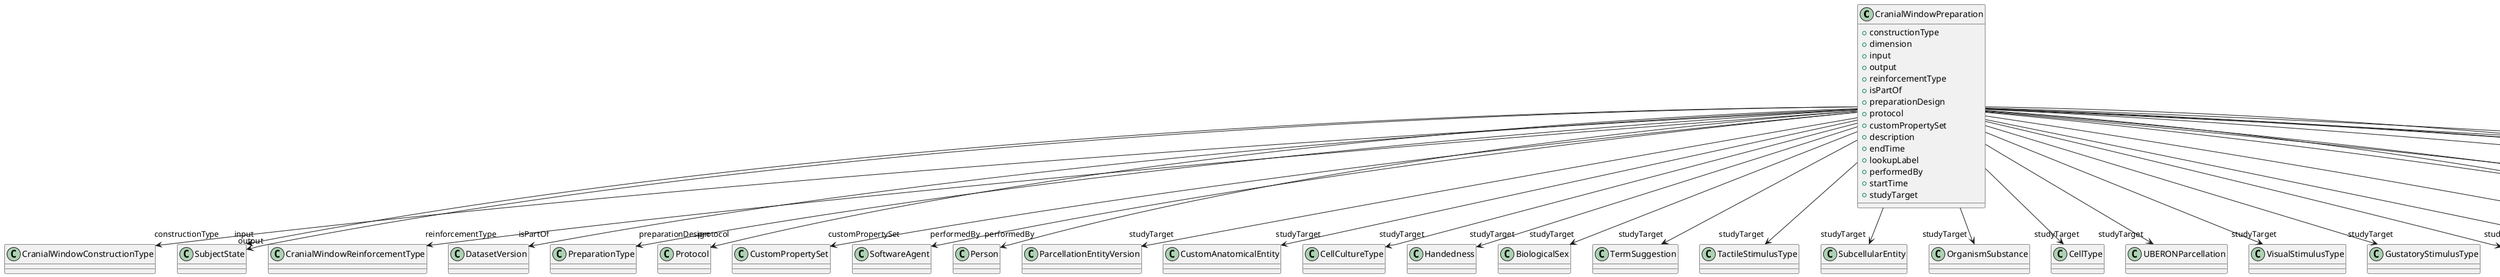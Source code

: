 @startuml
class CranialWindowPreparation {
+constructionType
+dimension
+input
+output
+reinforcementType
+isPartOf
+preparationDesign
+protocol
+customPropertySet
+description
+endTime
+lookupLabel
+performedBy
+startTime
+studyTarget

}
CranialWindowPreparation -d-> "constructionType" CranialWindowConstructionType
CranialWindowPreparation -d-> "input" SubjectState
CranialWindowPreparation -d-> "output" SubjectState
CranialWindowPreparation -d-> "reinforcementType" CranialWindowReinforcementType
CranialWindowPreparation -d-> "isPartOf" DatasetVersion
CranialWindowPreparation -d-> "preparationDesign" PreparationType
CranialWindowPreparation -d-> "protocol" Protocol
CranialWindowPreparation -d-> "customPropertySet" CustomPropertySet
CranialWindowPreparation -d-> "performedBy" SoftwareAgent
CranialWindowPreparation -d-> "performedBy" Person
CranialWindowPreparation -d-> "studyTarget" ParcellationEntityVersion
CranialWindowPreparation -d-> "studyTarget" CustomAnatomicalEntity
CranialWindowPreparation -d-> "studyTarget" CellCultureType
CranialWindowPreparation -d-> "studyTarget" Handedness
CranialWindowPreparation -d-> "studyTarget" BiologicalSex
CranialWindowPreparation -d-> "studyTarget" TermSuggestion
CranialWindowPreparation -d-> "studyTarget" TactileStimulusType
CranialWindowPreparation -d-> "studyTarget" SubcellularEntity
CranialWindowPreparation -d-> "studyTarget" OrganismSubstance
CranialWindowPreparation -d-> "studyTarget" CellType
CranialWindowPreparation -d-> "studyTarget" UBERONParcellation
CranialWindowPreparation -d-> "studyTarget" VisualStimulusType
CranialWindowPreparation -d-> "studyTarget" GustatoryStimulusType
CranialWindowPreparation -d-> "studyTarget" MolecularEntity
CranialWindowPreparation -d-> "studyTarget" ElectricalStimulusType
CranialWindowPreparation -d-> "studyTarget" GeneticStrainType
CranialWindowPreparation -d-> "studyTarget" Organ
CranialWindowPreparation -d-> "studyTarget" BreedingType
CranialWindowPreparation -d-> "studyTarget" DiseaseModel
CranialWindowPreparation -d-> "studyTarget" OlfactoryStimulusType
CranialWindowPreparation -d-> "studyTarget" Species
CranialWindowPreparation -d-> "studyTarget" OrganismSystem
CranialWindowPreparation -d-> "studyTarget" BiologicalOrder
CranialWindowPreparation -d-> "studyTarget" OpticalStimulusType
CranialWindowPreparation -d-> "studyTarget" Disease
CranialWindowPreparation -d-> "studyTarget" AuditoryStimulusType

@enduml